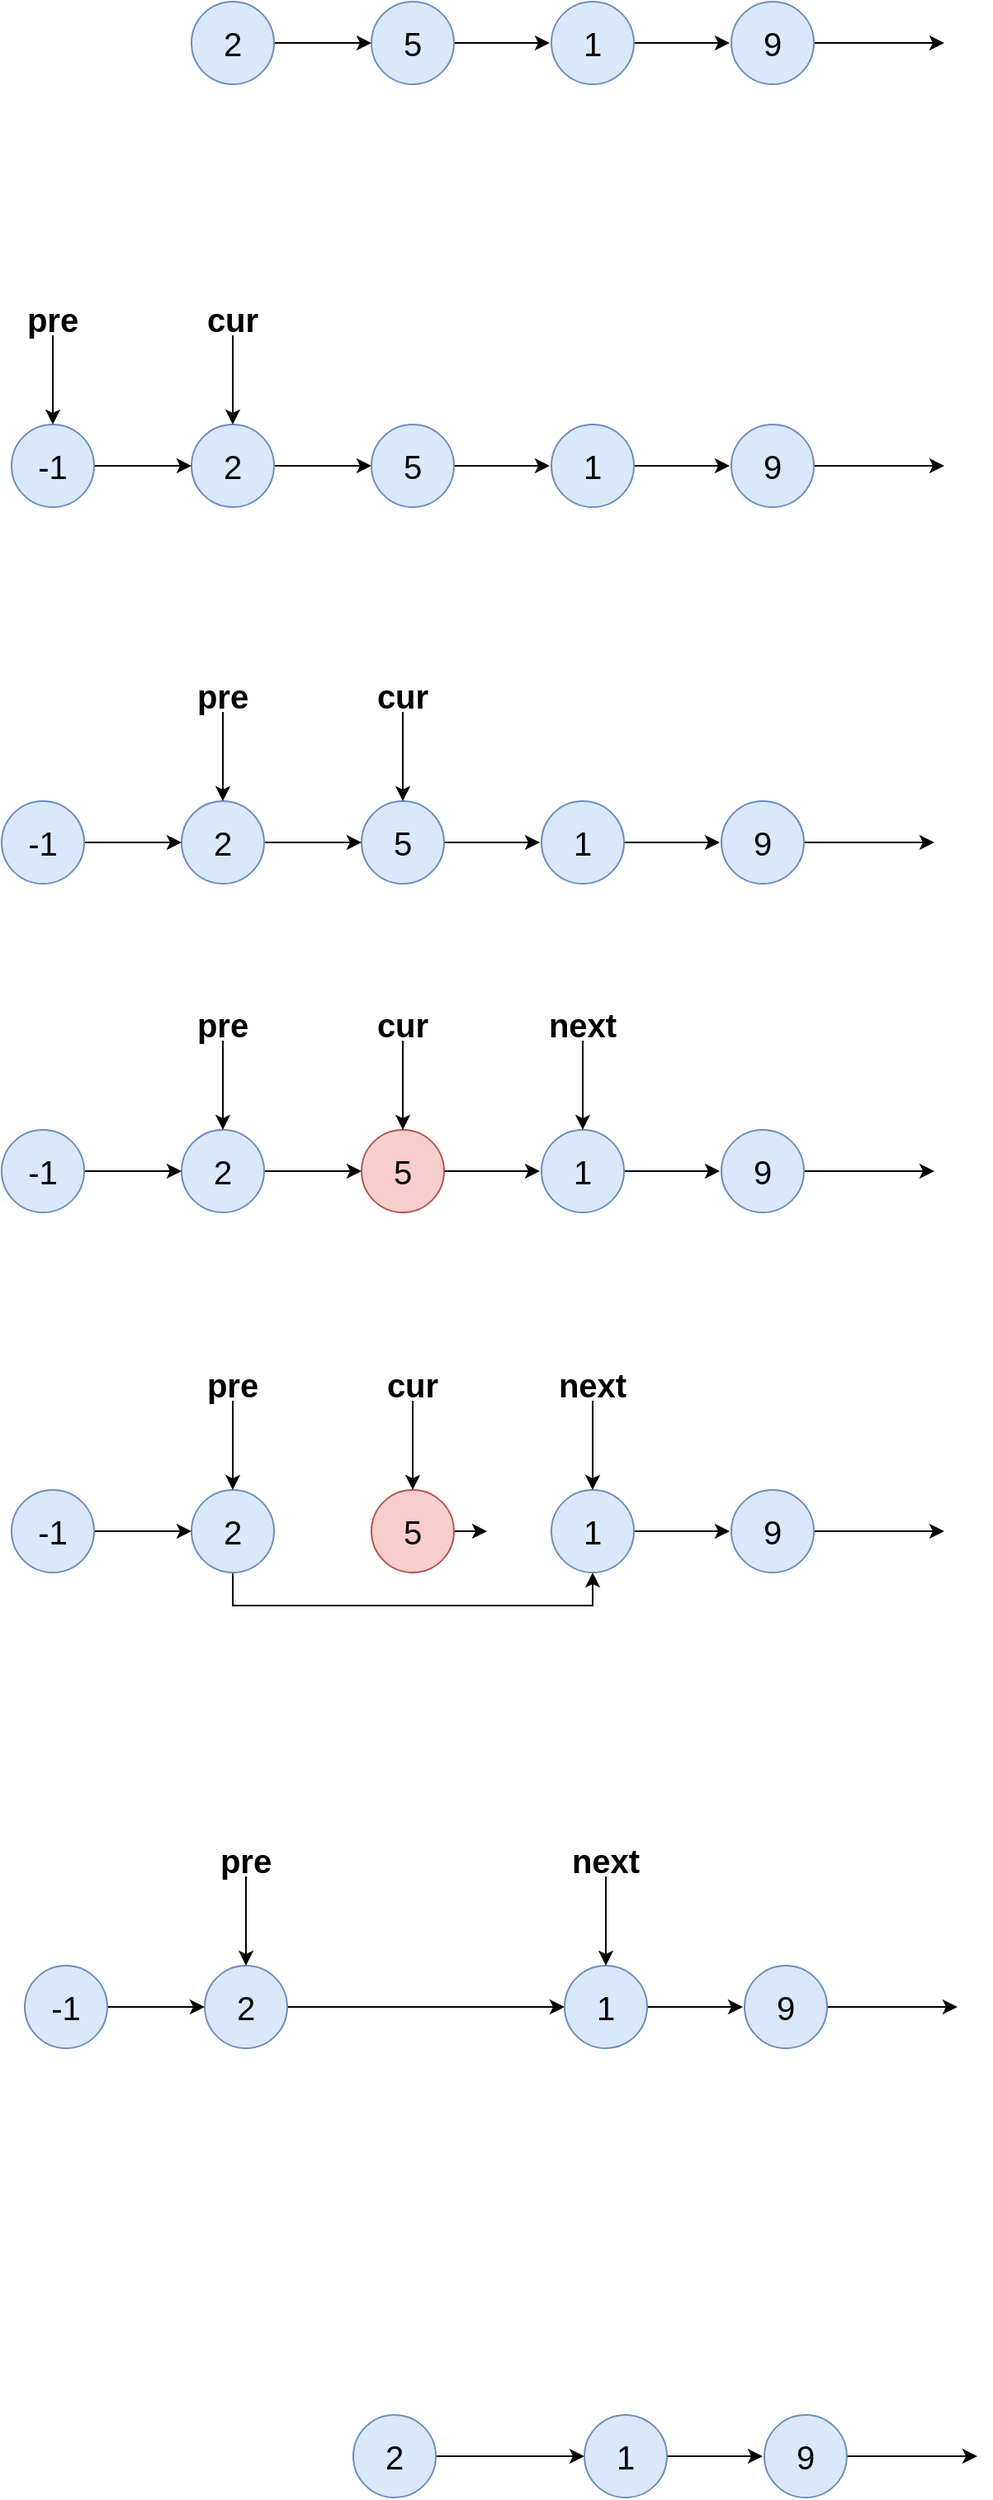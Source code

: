 <mxfile version="15.1.3" type="device"><diagram id="ogsLyXiyasykrxjHq8z4" name="第 1 页"><mxGraphModel dx="946" dy="620" grid="0" gridSize="10" guides="1" tooltips="1" connect="1" arrows="1" fold="1" page="0" pageScale="1" pageWidth="827" pageHeight="1169" math="0" shadow="0"><root><mxCell id="0"/><mxCell id="1" parent="0"/><mxCell id="bGK6k5LWqqv1WzP8e1KW-5" style="edgeStyle=orthogonalEdgeStyle;rounded=0;orthogonalLoop=1;jettySize=auto;html=1;entryX=0;entryY=0.5;entryDx=0;entryDy=0;" edge="1" parent="1" source="bGK6k5LWqqv1WzP8e1KW-1" target="bGK6k5LWqqv1WzP8e1KW-2"><mxGeometry relative="1" as="geometry"/></mxCell><mxCell id="bGK6k5LWqqv1WzP8e1KW-1" value="&lt;font style=&quot;font-size: 20px&quot;&gt;2&lt;/font&gt;" style="ellipse;whiteSpace=wrap;html=1;aspect=fixed;fillColor=#dae8fc;strokeColor=#6c8ebf;" vertex="1" parent="1"><mxGeometry x="176" y="129" width="50" height="50" as="geometry"/></mxCell><mxCell id="bGK6k5LWqqv1WzP8e1KW-6" style="edgeStyle=orthogonalEdgeStyle;rounded=0;orthogonalLoop=1;jettySize=auto;html=1;" edge="1" parent="1" source="bGK6k5LWqqv1WzP8e1KW-2"><mxGeometry relative="1" as="geometry"><mxPoint x="393" y="154" as="targetPoint"/></mxGeometry></mxCell><mxCell id="bGK6k5LWqqv1WzP8e1KW-2" value="&lt;font style=&quot;font-size: 20px&quot;&gt;5&lt;/font&gt;" style="ellipse;whiteSpace=wrap;html=1;aspect=fixed;fillColor=#dae8fc;strokeColor=#6c8ebf;" vertex="1" parent="1"><mxGeometry x="285" y="129" width="50" height="50" as="geometry"/></mxCell><mxCell id="bGK6k5LWqqv1WzP8e1KW-7" style="edgeStyle=orthogonalEdgeStyle;rounded=0;orthogonalLoop=1;jettySize=auto;html=1;" edge="1" parent="1" source="bGK6k5LWqqv1WzP8e1KW-3"><mxGeometry relative="1" as="geometry"><mxPoint x="502" y="154" as="targetPoint"/></mxGeometry></mxCell><mxCell id="bGK6k5LWqqv1WzP8e1KW-3" value="&lt;font style=&quot;font-size: 20px&quot;&gt;1&lt;/font&gt;" style="ellipse;whiteSpace=wrap;html=1;aspect=fixed;fillColor=#dae8fc;strokeColor=#6c8ebf;" vertex="1" parent="1"><mxGeometry x="394" y="129" width="50" height="50" as="geometry"/></mxCell><mxCell id="bGK6k5LWqqv1WzP8e1KW-8" style="edgeStyle=orthogonalEdgeStyle;rounded=0;orthogonalLoop=1;jettySize=auto;html=1;" edge="1" parent="1" source="bGK6k5LWqqv1WzP8e1KW-4"><mxGeometry relative="1" as="geometry"><mxPoint x="632" y="154" as="targetPoint"/></mxGeometry></mxCell><mxCell id="bGK6k5LWqqv1WzP8e1KW-4" value="&lt;font style=&quot;font-size: 20px&quot;&gt;9&lt;/font&gt;" style="ellipse;whiteSpace=wrap;html=1;aspect=fixed;fillColor=#dae8fc;strokeColor=#6c8ebf;" vertex="1" parent="1"><mxGeometry x="503" y="129" width="50" height="50" as="geometry"/></mxCell><mxCell id="bGK6k5LWqqv1WzP8e1KW-9" style="edgeStyle=orthogonalEdgeStyle;rounded=0;orthogonalLoop=1;jettySize=auto;html=1;entryX=0;entryY=0.5;entryDx=0;entryDy=0;" edge="1" parent="1" source="bGK6k5LWqqv1WzP8e1KW-10" target="bGK6k5LWqqv1WzP8e1KW-12"><mxGeometry relative="1" as="geometry"/></mxCell><mxCell id="bGK6k5LWqqv1WzP8e1KW-10" value="&lt;font style=&quot;font-size: 20px&quot;&gt;2&lt;/font&gt;" style="ellipse;whiteSpace=wrap;html=1;aspect=fixed;fillColor=#dae8fc;strokeColor=#6c8ebf;" vertex="1" parent="1"><mxGeometry x="176" y="385" width="50" height="50" as="geometry"/></mxCell><mxCell id="bGK6k5LWqqv1WzP8e1KW-11" style="edgeStyle=orthogonalEdgeStyle;rounded=0;orthogonalLoop=1;jettySize=auto;html=1;" edge="1" parent="1" source="bGK6k5LWqqv1WzP8e1KW-12"><mxGeometry relative="1" as="geometry"><mxPoint x="393" y="410" as="targetPoint"/></mxGeometry></mxCell><mxCell id="bGK6k5LWqqv1WzP8e1KW-12" value="&lt;font style=&quot;font-size: 20px&quot;&gt;5&lt;/font&gt;" style="ellipse;whiteSpace=wrap;html=1;aspect=fixed;fillColor=#dae8fc;strokeColor=#6c8ebf;" vertex="1" parent="1"><mxGeometry x="285" y="385" width="50" height="50" as="geometry"/></mxCell><mxCell id="bGK6k5LWqqv1WzP8e1KW-13" style="edgeStyle=orthogonalEdgeStyle;rounded=0;orthogonalLoop=1;jettySize=auto;html=1;" edge="1" parent="1" source="bGK6k5LWqqv1WzP8e1KW-14"><mxGeometry relative="1" as="geometry"><mxPoint x="502" y="410" as="targetPoint"/></mxGeometry></mxCell><mxCell id="bGK6k5LWqqv1WzP8e1KW-14" value="&lt;font style=&quot;font-size: 20px&quot;&gt;1&lt;/font&gt;" style="ellipse;whiteSpace=wrap;html=1;aspect=fixed;fillColor=#dae8fc;strokeColor=#6c8ebf;" vertex="1" parent="1"><mxGeometry x="394" y="385" width="50" height="50" as="geometry"/></mxCell><mxCell id="bGK6k5LWqqv1WzP8e1KW-15" style="edgeStyle=orthogonalEdgeStyle;rounded=0;orthogonalLoop=1;jettySize=auto;html=1;" edge="1" parent="1" source="bGK6k5LWqqv1WzP8e1KW-16"><mxGeometry relative="1" as="geometry"><mxPoint x="632" y="410" as="targetPoint"/></mxGeometry></mxCell><mxCell id="bGK6k5LWqqv1WzP8e1KW-16" value="&lt;font style=&quot;font-size: 20px&quot;&gt;9&lt;/font&gt;" style="ellipse;whiteSpace=wrap;html=1;aspect=fixed;fillColor=#dae8fc;strokeColor=#6c8ebf;" vertex="1" parent="1"><mxGeometry x="503" y="385" width="50" height="50" as="geometry"/></mxCell><mxCell id="bGK6k5LWqqv1WzP8e1KW-18" style="edgeStyle=orthogonalEdgeStyle;rounded=0;orthogonalLoop=1;jettySize=auto;html=1;entryX=0;entryY=0.5;entryDx=0;entryDy=0;" edge="1" parent="1" source="bGK6k5LWqqv1WzP8e1KW-17" target="bGK6k5LWqqv1WzP8e1KW-10"><mxGeometry relative="1" as="geometry"/></mxCell><mxCell id="bGK6k5LWqqv1WzP8e1KW-17" value="&lt;font style=&quot;font-size: 20px&quot;&gt;-1&lt;/font&gt;" style="ellipse;whiteSpace=wrap;html=1;aspect=fixed;fillColor=#dae8fc;strokeColor=#6c8ebf;" vertex="1" parent="1"><mxGeometry x="67" y="385" width="50" height="50" as="geometry"/></mxCell><mxCell id="bGK6k5LWqqv1WzP8e1KW-21" style="edgeStyle=orthogonalEdgeStyle;rounded=0;orthogonalLoop=1;jettySize=auto;html=1;entryX=0.5;entryY=0;entryDx=0;entryDy=0;" edge="1" parent="1" source="bGK6k5LWqqv1WzP8e1KW-19" target="bGK6k5LWqqv1WzP8e1KW-17"><mxGeometry relative="1" as="geometry"/></mxCell><mxCell id="bGK6k5LWqqv1WzP8e1KW-19" value="&lt;font style=&quot;font-size: 20px&quot;&gt;&lt;b&gt;pre&lt;/b&gt;&lt;/font&gt;" style="text;html=1;strokeColor=none;fillColor=none;align=center;verticalAlign=middle;whiteSpace=wrap;rounded=0;" vertex="1" parent="1"><mxGeometry x="72" y="311" width="40" height="20" as="geometry"/></mxCell><mxCell id="bGK6k5LWqqv1WzP8e1KW-23" style="edgeStyle=orthogonalEdgeStyle;rounded=0;orthogonalLoop=1;jettySize=auto;html=1;entryX=0.5;entryY=0;entryDx=0;entryDy=0;" edge="1" parent="1" source="bGK6k5LWqqv1WzP8e1KW-20" target="bGK6k5LWqqv1WzP8e1KW-10"><mxGeometry relative="1" as="geometry"/></mxCell><mxCell id="bGK6k5LWqqv1WzP8e1KW-20" value="&lt;font style=&quot;font-size: 20px&quot;&gt;&lt;b&gt;cur&lt;/b&gt;&lt;/font&gt;" style="text;html=1;strokeColor=none;fillColor=none;align=center;verticalAlign=middle;whiteSpace=wrap;rounded=0;" vertex="1" parent="1"><mxGeometry x="181" y="311" width="40" height="20" as="geometry"/></mxCell><mxCell id="bGK6k5LWqqv1WzP8e1KW-24" style="edgeStyle=orthogonalEdgeStyle;rounded=0;orthogonalLoop=1;jettySize=auto;html=1;entryX=0;entryY=0.5;entryDx=0;entryDy=0;" edge="1" parent="1" source="bGK6k5LWqqv1WzP8e1KW-25" target="bGK6k5LWqqv1WzP8e1KW-27"><mxGeometry relative="1" as="geometry"/></mxCell><mxCell id="bGK6k5LWqqv1WzP8e1KW-25" value="&lt;font style=&quot;font-size: 20px&quot;&gt;2&lt;/font&gt;" style="ellipse;whiteSpace=wrap;html=1;aspect=fixed;fillColor=#dae8fc;strokeColor=#6c8ebf;" vertex="1" parent="1"><mxGeometry x="170" y="613" width="50" height="50" as="geometry"/></mxCell><mxCell id="bGK6k5LWqqv1WzP8e1KW-26" style="edgeStyle=orthogonalEdgeStyle;rounded=0;orthogonalLoop=1;jettySize=auto;html=1;" edge="1" parent="1" source="bGK6k5LWqqv1WzP8e1KW-27"><mxGeometry relative="1" as="geometry"><mxPoint x="387" y="638" as="targetPoint"/></mxGeometry></mxCell><mxCell id="bGK6k5LWqqv1WzP8e1KW-27" value="&lt;font style=&quot;font-size: 20px&quot;&gt;5&lt;/font&gt;" style="ellipse;whiteSpace=wrap;html=1;aspect=fixed;fillColor=#dae8fc;strokeColor=#6c8ebf;" vertex="1" parent="1"><mxGeometry x="279" y="613" width="50" height="50" as="geometry"/></mxCell><mxCell id="bGK6k5LWqqv1WzP8e1KW-28" style="edgeStyle=orthogonalEdgeStyle;rounded=0;orthogonalLoop=1;jettySize=auto;html=1;" edge="1" parent="1" source="bGK6k5LWqqv1WzP8e1KW-29"><mxGeometry relative="1" as="geometry"><mxPoint x="496" y="638" as="targetPoint"/></mxGeometry></mxCell><mxCell id="bGK6k5LWqqv1WzP8e1KW-29" value="&lt;font style=&quot;font-size: 20px&quot;&gt;1&lt;/font&gt;" style="ellipse;whiteSpace=wrap;html=1;aspect=fixed;fillColor=#dae8fc;strokeColor=#6c8ebf;" vertex="1" parent="1"><mxGeometry x="388" y="613" width="50" height="50" as="geometry"/></mxCell><mxCell id="bGK6k5LWqqv1WzP8e1KW-30" style="edgeStyle=orthogonalEdgeStyle;rounded=0;orthogonalLoop=1;jettySize=auto;html=1;" edge="1" parent="1" source="bGK6k5LWqqv1WzP8e1KW-31"><mxGeometry relative="1" as="geometry"><mxPoint x="626" y="638" as="targetPoint"/></mxGeometry></mxCell><mxCell id="bGK6k5LWqqv1WzP8e1KW-31" value="&lt;font style=&quot;font-size: 20px&quot;&gt;9&lt;/font&gt;" style="ellipse;whiteSpace=wrap;html=1;aspect=fixed;fillColor=#dae8fc;strokeColor=#6c8ebf;" vertex="1" parent="1"><mxGeometry x="497" y="613" width="50" height="50" as="geometry"/></mxCell><mxCell id="bGK6k5LWqqv1WzP8e1KW-32" style="edgeStyle=orthogonalEdgeStyle;rounded=0;orthogonalLoop=1;jettySize=auto;html=1;entryX=0;entryY=0.5;entryDx=0;entryDy=0;" edge="1" parent="1" source="bGK6k5LWqqv1WzP8e1KW-33" target="bGK6k5LWqqv1WzP8e1KW-25"><mxGeometry relative="1" as="geometry"/></mxCell><mxCell id="bGK6k5LWqqv1WzP8e1KW-33" value="&lt;font style=&quot;font-size: 20px&quot;&gt;-1&lt;/font&gt;" style="ellipse;whiteSpace=wrap;html=1;aspect=fixed;fillColor=#dae8fc;strokeColor=#6c8ebf;" vertex="1" parent="1"><mxGeometry x="61" y="613" width="50" height="50" as="geometry"/></mxCell><mxCell id="bGK6k5LWqqv1WzP8e1KW-34" style="edgeStyle=orthogonalEdgeStyle;rounded=0;orthogonalLoop=1;jettySize=auto;html=1;entryX=0.5;entryY=0;entryDx=0;entryDy=0;" edge="1" parent="1" source="bGK6k5LWqqv1WzP8e1KW-35"><mxGeometry relative="1" as="geometry"><mxPoint x="195" y="613" as="targetPoint"/></mxGeometry></mxCell><mxCell id="bGK6k5LWqqv1WzP8e1KW-35" value="&lt;font style=&quot;font-size: 20px&quot;&gt;&lt;b&gt;pre&lt;/b&gt;&lt;/font&gt;" style="text;html=1;strokeColor=none;fillColor=none;align=center;verticalAlign=middle;whiteSpace=wrap;rounded=0;" vertex="1" parent="1"><mxGeometry x="175" y="539" width="40" height="20" as="geometry"/></mxCell><mxCell id="bGK6k5LWqqv1WzP8e1KW-36" style="edgeStyle=orthogonalEdgeStyle;rounded=0;orthogonalLoop=1;jettySize=auto;html=1;entryX=0.5;entryY=0;entryDx=0;entryDy=0;" edge="1" parent="1" source="bGK6k5LWqqv1WzP8e1KW-37"><mxGeometry relative="1" as="geometry"><mxPoint x="304" y="613" as="targetPoint"/></mxGeometry></mxCell><mxCell id="bGK6k5LWqqv1WzP8e1KW-37" value="&lt;font style=&quot;font-size: 20px&quot;&gt;&lt;b&gt;cur&lt;/b&gt;&lt;/font&gt;" style="text;html=1;strokeColor=none;fillColor=none;align=center;verticalAlign=middle;whiteSpace=wrap;rounded=0;" vertex="1" parent="1"><mxGeometry x="284" y="539" width="40" height="20" as="geometry"/></mxCell><mxCell id="bGK6k5LWqqv1WzP8e1KW-38" style="edgeStyle=orthogonalEdgeStyle;rounded=0;orthogonalLoop=1;jettySize=auto;html=1;entryX=0;entryY=0.5;entryDx=0;entryDy=0;" edge="1" parent="1" source="bGK6k5LWqqv1WzP8e1KW-39" target="bGK6k5LWqqv1WzP8e1KW-41"><mxGeometry relative="1" as="geometry"/></mxCell><mxCell id="bGK6k5LWqqv1WzP8e1KW-39" value="&lt;font style=&quot;font-size: 20px&quot;&gt;2&lt;/font&gt;" style="ellipse;whiteSpace=wrap;html=1;aspect=fixed;fillColor=#dae8fc;strokeColor=#6c8ebf;" vertex="1" parent="1"><mxGeometry x="170" y="812" width="50" height="50" as="geometry"/></mxCell><mxCell id="bGK6k5LWqqv1WzP8e1KW-40" style="edgeStyle=orthogonalEdgeStyle;rounded=0;orthogonalLoop=1;jettySize=auto;html=1;" edge="1" parent="1" source="bGK6k5LWqqv1WzP8e1KW-41"><mxGeometry relative="1" as="geometry"><mxPoint x="387" y="837" as="targetPoint"/></mxGeometry></mxCell><mxCell id="bGK6k5LWqqv1WzP8e1KW-41" value="&lt;font style=&quot;font-size: 20px&quot;&gt;5&lt;/font&gt;" style="ellipse;whiteSpace=wrap;html=1;aspect=fixed;fillColor=#f8cecc;strokeColor=#b85450;" vertex="1" parent="1"><mxGeometry x="279" y="812" width="50" height="50" as="geometry"/></mxCell><mxCell id="bGK6k5LWqqv1WzP8e1KW-42" style="edgeStyle=orthogonalEdgeStyle;rounded=0;orthogonalLoop=1;jettySize=auto;html=1;" edge="1" parent="1" source="bGK6k5LWqqv1WzP8e1KW-43"><mxGeometry relative="1" as="geometry"><mxPoint x="496" y="837" as="targetPoint"/></mxGeometry></mxCell><mxCell id="bGK6k5LWqqv1WzP8e1KW-43" value="&lt;font style=&quot;font-size: 20px&quot;&gt;1&lt;/font&gt;" style="ellipse;whiteSpace=wrap;html=1;aspect=fixed;fillColor=#dae8fc;strokeColor=#6c8ebf;" vertex="1" parent="1"><mxGeometry x="388" y="812" width="50" height="50" as="geometry"/></mxCell><mxCell id="bGK6k5LWqqv1WzP8e1KW-44" style="edgeStyle=orthogonalEdgeStyle;rounded=0;orthogonalLoop=1;jettySize=auto;html=1;" edge="1" parent="1" source="bGK6k5LWqqv1WzP8e1KW-45"><mxGeometry relative="1" as="geometry"><mxPoint x="626" y="837" as="targetPoint"/></mxGeometry></mxCell><mxCell id="bGK6k5LWqqv1WzP8e1KW-45" value="&lt;font style=&quot;font-size: 20px&quot;&gt;9&lt;/font&gt;" style="ellipse;whiteSpace=wrap;html=1;aspect=fixed;fillColor=#dae8fc;strokeColor=#6c8ebf;" vertex="1" parent="1"><mxGeometry x="497" y="812" width="50" height="50" as="geometry"/></mxCell><mxCell id="bGK6k5LWqqv1WzP8e1KW-46" style="edgeStyle=orthogonalEdgeStyle;rounded=0;orthogonalLoop=1;jettySize=auto;html=1;entryX=0;entryY=0.5;entryDx=0;entryDy=0;" edge="1" parent="1" source="bGK6k5LWqqv1WzP8e1KW-47" target="bGK6k5LWqqv1WzP8e1KW-39"><mxGeometry relative="1" as="geometry"/></mxCell><mxCell id="bGK6k5LWqqv1WzP8e1KW-47" value="&lt;font style=&quot;font-size: 20px&quot;&gt;-1&lt;/font&gt;" style="ellipse;whiteSpace=wrap;html=1;aspect=fixed;fillColor=#dae8fc;strokeColor=#6c8ebf;" vertex="1" parent="1"><mxGeometry x="61" y="812" width="50" height="50" as="geometry"/></mxCell><mxCell id="bGK6k5LWqqv1WzP8e1KW-48" style="edgeStyle=orthogonalEdgeStyle;rounded=0;orthogonalLoop=1;jettySize=auto;html=1;entryX=0.5;entryY=0;entryDx=0;entryDy=0;" edge="1" parent="1" source="bGK6k5LWqqv1WzP8e1KW-49"><mxGeometry relative="1" as="geometry"><mxPoint x="195" y="812" as="targetPoint"/></mxGeometry></mxCell><mxCell id="bGK6k5LWqqv1WzP8e1KW-49" value="&lt;font style=&quot;font-size: 20px&quot;&gt;&lt;b&gt;pre&lt;/b&gt;&lt;/font&gt;" style="text;html=1;strokeColor=none;fillColor=none;align=center;verticalAlign=middle;whiteSpace=wrap;rounded=0;" vertex="1" parent="1"><mxGeometry x="175" y="738" width="40" height="20" as="geometry"/></mxCell><mxCell id="bGK6k5LWqqv1WzP8e1KW-50" style="edgeStyle=orthogonalEdgeStyle;rounded=0;orthogonalLoop=1;jettySize=auto;html=1;entryX=0.5;entryY=0;entryDx=0;entryDy=0;" edge="1" parent="1" source="bGK6k5LWqqv1WzP8e1KW-51"><mxGeometry relative="1" as="geometry"><mxPoint x="304" y="812" as="targetPoint"/></mxGeometry></mxCell><mxCell id="bGK6k5LWqqv1WzP8e1KW-51" value="&lt;font style=&quot;font-size: 20px&quot;&gt;&lt;b&gt;cur&lt;/b&gt;&lt;/font&gt;" style="text;html=1;strokeColor=none;fillColor=none;align=center;verticalAlign=middle;whiteSpace=wrap;rounded=0;" vertex="1" parent="1"><mxGeometry x="284" y="738" width="40" height="20" as="geometry"/></mxCell><mxCell id="bGK6k5LWqqv1WzP8e1KW-52" style="edgeStyle=orthogonalEdgeStyle;rounded=0;orthogonalLoop=1;jettySize=auto;html=1;entryX=0.5;entryY=0;entryDx=0;entryDy=0;" edge="1" parent="1" source="bGK6k5LWqqv1WzP8e1KW-53"><mxGeometry relative="1" as="geometry"><mxPoint x="413" y="812" as="targetPoint"/></mxGeometry></mxCell><mxCell id="bGK6k5LWqqv1WzP8e1KW-53" value="&lt;font style=&quot;font-size: 20px&quot;&gt;&lt;b&gt;next&lt;/b&gt;&lt;/font&gt;" style="text;html=1;strokeColor=none;fillColor=none;align=center;verticalAlign=middle;whiteSpace=wrap;rounded=0;" vertex="1" parent="1"><mxGeometry x="393" y="738" width="40" height="20" as="geometry"/></mxCell><mxCell id="bGK6k5LWqqv1WzP8e1KW-54" style="edgeStyle=orthogonalEdgeStyle;rounded=0;orthogonalLoop=1;jettySize=auto;html=1;entryX=0.5;entryY=1;entryDx=0;entryDy=0;" edge="1" parent="1" source="bGK6k5LWqqv1WzP8e1KW-55" target="bGK6k5LWqqv1WzP8e1KW-59"><mxGeometry relative="1" as="geometry"><Array as="points"><mxPoint x="201" y="1100"/><mxPoint x="419" y="1100"/></Array></mxGeometry></mxCell><mxCell id="bGK6k5LWqqv1WzP8e1KW-55" value="&lt;font style=&quot;font-size: 20px&quot;&gt;2&lt;/font&gt;" style="ellipse;whiteSpace=wrap;html=1;aspect=fixed;fillColor=#dae8fc;strokeColor=#6c8ebf;" vertex="1" parent="1"><mxGeometry x="176" y="1030" width="50" height="50" as="geometry"/></mxCell><mxCell id="bGK6k5LWqqv1WzP8e1KW-56" style="edgeStyle=orthogonalEdgeStyle;rounded=0;orthogonalLoop=1;jettySize=auto;html=1;" edge="1" parent="1" source="bGK6k5LWqqv1WzP8e1KW-57"><mxGeometry relative="1" as="geometry"><mxPoint x="355" y="1055" as="targetPoint"/></mxGeometry></mxCell><mxCell id="bGK6k5LWqqv1WzP8e1KW-57" value="&lt;font style=&quot;font-size: 20px&quot;&gt;5&lt;/font&gt;" style="ellipse;whiteSpace=wrap;html=1;aspect=fixed;fillColor=#f8cecc;strokeColor=#b85450;" vertex="1" parent="1"><mxGeometry x="285" y="1030" width="50" height="50" as="geometry"/></mxCell><mxCell id="bGK6k5LWqqv1WzP8e1KW-58" style="edgeStyle=orthogonalEdgeStyle;rounded=0;orthogonalLoop=1;jettySize=auto;html=1;" edge="1" parent="1" source="bGK6k5LWqqv1WzP8e1KW-59"><mxGeometry relative="1" as="geometry"><mxPoint x="502" y="1055" as="targetPoint"/></mxGeometry></mxCell><mxCell id="bGK6k5LWqqv1WzP8e1KW-59" value="&lt;font style=&quot;font-size: 20px&quot;&gt;1&lt;/font&gt;" style="ellipse;whiteSpace=wrap;html=1;aspect=fixed;fillColor=#dae8fc;strokeColor=#6c8ebf;" vertex="1" parent="1"><mxGeometry x="394" y="1030" width="50" height="50" as="geometry"/></mxCell><mxCell id="bGK6k5LWqqv1WzP8e1KW-60" style="edgeStyle=orthogonalEdgeStyle;rounded=0;orthogonalLoop=1;jettySize=auto;html=1;" edge="1" parent="1" source="bGK6k5LWqqv1WzP8e1KW-61"><mxGeometry relative="1" as="geometry"><mxPoint x="632" y="1055" as="targetPoint"/></mxGeometry></mxCell><mxCell id="bGK6k5LWqqv1WzP8e1KW-61" value="&lt;font style=&quot;font-size: 20px&quot;&gt;9&lt;/font&gt;" style="ellipse;whiteSpace=wrap;html=1;aspect=fixed;fillColor=#dae8fc;strokeColor=#6c8ebf;" vertex="1" parent="1"><mxGeometry x="503" y="1030" width="50" height="50" as="geometry"/></mxCell><mxCell id="bGK6k5LWqqv1WzP8e1KW-62" style="edgeStyle=orthogonalEdgeStyle;rounded=0;orthogonalLoop=1;jettySize=auto;html=1;entryX=0;entryY=0.5;entryDx=0;entryDy=0;" edge="1" parent="1" source="bGK6k5LWqqv1WzP8e1KW-63" target="bGK6k5LWqqv1WzP8e1KW-55"><mxGeometry relative="1" as="geometry"/></mxCell><mxCell id="bGK6k5LWqqv1WzP8e1KW-63" value="&lt;font style=&quot;font-size: 20px&quot;&gt;-1&lt;/font&gt;" style="ellipse;whiteSpace=wrap;html=1;aspect=fixed;fillColor=#dae8fc;strokeColor=#6c8ebf;" vertex="1" parent="1"><mxGeometry x="67" y="1030" width="50" height="50" as="geometry"/></mxCell><mxCell id="bGK6k5LWqqv1WzP8e1KW-64" style="edgeStyle=orthogonalEdgeStyle;rounded=0;orthogonalLoop=1;jettySize=auto;html=1;entryX=0.5;entryY=0;entryDx=0;entryDy=0;" edge="1" parent="1" source="bGK6k5LWqqv1WzP8e1KW-65"><mxGeometry relative="1" as="geometry"><mxPoint x="201" y="1030" as="targetPoint"/></mxGeometry></mxCell><mxCell id="bGK6k5LWqqv1WzP8e1KW-65" value="&lt;font style=&quot;font-size: 20px&quot;&gt;&lt;b&gt;pre&lt;/b&gt;&lt;/font&gt;" style="text;html=1;strokeColor=none;fillColor=none;align=center;verticalAlign=middle;whiteSpace=wrap;rounded=0;" vertex="1" parent="1"><mxGeometry x="181" y="956" width="40" height="20" as="geometry"/></mxCell><mxCell id="bGK6k5LWqqv1WzP8e1KW-66" style="edgeStyle=orthogonalEdgeStyle;rounded=0;orthogonalLoop=1;jettySize=auto;html=1;entryX=0.5;entryY=0;entryDx=0;entryDy=0;" edge="1" parent="1" source="bGK6k5LWqqv1WzP8e1KW-67"><mxGeometry relative="1" as="geometry"><mxPoint x="310" y="1030" as="targetPoint"/></mxGeometry></mxCell><mxCell id="bGK6k5LWqqv1WzP8e1KW-67" value="&lt;font style=&quot;font-size: 20px&quot;&gt;&lt;b&gt;cur&lt;/b&gt;&lt;/font&gt;" style="text;html=1;strokeColor=none;fillColor=none;align=center;verticalAlign=middle;whiteSpace=wrap;rounded=0;" vertex="1" parent="1"><mxGeometry x="290" y="956" width="40" height="20" as="geometry"/></mxCell><mxCell id="bGK6k5LWqqv1WzP8e1KW-68" style="edgeStyle=orthogonalEdgeStyle;rounded=0;orthogonalLoop=1;jettySize=auto;html=1;entryX=0.5;entryY=0;entryDx=0;entryDy=0;" edge="1" parent="1" source="bGK6k5LWqqv1WzP8e1KW-69"><mxGeometry relative="1" as="geometry"><mxPoint x="419" y="1030" as="targetPoint"/></mxGeometry></mxCell><mxCell id="bGK6k5LWqqv1WzP8e1KW-69" value="&lt;font style=&quot;font-size: 20px&quot;&gt;&lt;b&gt;next&lt;/b&gt;&lt;/font&gt;" style="text;html=1;strokeColor=none;fillColor=none;align=center;verticalAlign=middle;whiteSpace=wrap;rounded=0;" vertex="1" parent="1"><mxGeometry x="399" y="956" width="40" height="20" as="geometry"/></mxCell><mxCell id="bGK6k5LWqqv1WzP8e1KW-86" style="edgeStyle=orthogonalEdgeStyle;rounded=0;orthogonalLoop=1;jettySize=auto;html=1;" edge="1" parent="1" source="bGK6k5LWqqv1WzP8e1KW-71" target="bGK6k5LWqqv1WzP8e1KW-75"><mxGeometry relative="1" as="geometry"/></mxCell><mxCell id="bGK6k5LWqqv1WzP8e1KW-71" value="&lt;font style=&quot;font-size: 20px&quot;&gt;2&lt;/font&gt;" style="ellipse;whiteSpace=wrap;html=1;aspect=fixed;fillColor=#dae8fc;strokeColor=#6c8ebf;" vertex="1" parent="1"><mxGeometry x="184" y="1318" width="50" height="50" as="geometry"/></mxCell><mxCell id="bGK6k5LWqqv1WzP8e1KW-74" style="edgeStyle=orthogonalEdgeStyle;rounded=0;orthogonalLoop=1;jettySize=auto;html=1;" edge="1" parent="1" source="bGK6k5LWqqv1WzP8e1KW-75"><mxGeometry relative="1" as="geometry"><mxPoint x="510" y="1343" as="targetPoint"/></mxGeometry></mxCell><mxCell id="bGK6k5LWqqv1WzP8e1KW-75" value="&lt;font style=&quot;font-size: 20px&quot;&gt;1&lt;/font&gt;" style="ellipse;whiteSpace=wrap;html=1;aspect=fixed;fillColor=#dae8fc;strokeColor=#6c8ebf;" vertex="1" parent="1"><mxGeometry x="402" y="1318" width="50" height="50" as="geometry"/></mxCell><mxCell id="bGK6k5LWqqv1WzP8e1KW-76" style="edgeStyle=orthogonalEdgeStyle;rounded=0;orthogonalLoop=1;jettySize=auto;html=1;" edge="1" parent="1" source="bGK6k5LWqqv1WzP8e1KW-77"><mxGeometry relative="1" as="geometry"><mxPoint x="640" y="1343" as="targetPoint"/></mxGeometry></mxCell><mxCell id="bGK6k5LWqqv1WzP8e1KW-77" value="&lt;font style=&quot;font-size: 20px&quot;&gt;9&lt;/font&gt;" style="ellipse;whiteSpace=wrap;html=1;aspect=fixed;fillColor=#dae8fc;strokeColor=#6c8ebf;" vertex="1" parent="1"><mxGeometry x="511" y="1318" width="50" height="50" as="geometry"/></mxCell><mxCell id="bGK6k5LWqqv1WzP8e1KW-78" style="edgeStyle=orthogonalEdgeStyle;rounded=0;orthogonalLoop=1;jettySize=auto;html=1;entryX=0;entryY=0.5;entryDx=0;entryDy=0;" edge="1" parent="1" source="bGK6k5LWqqv1WzP8e1KW-79" target="bGK6k5LWqqv1WzP8e1KW-71"><mxGeometry relative="1" as="geometry"/></mxCell><mxCell id="bGK6k5LWqqv1WzP8e1KW-79" value="&lt;font style=&quot;font-size: 20px&quot;&gt;-1&lt;/font&gt;" style="ellipse;whiteSpace=wrap;html=1;aspect=fixed;fillColor=#dae8fc;strokeColor=#6c8ebf;" vertex="1" parent="1"><mxGeometry x="75" y="1318" width="50" height="50" as="geometry"/></mxCell><mxCell id="bGK6k5LWqqv1WzP8e1KW-80" style="edgeStyle=orthogonalEdgeStyle;rounded=0;orthogonalLoop=1;jettySize=auto;html=1;entryX=0.5;entryY=0;entryDx=0;entryDy=0;" edge="1" parent="1" source="bGK6k5LWqqv1WzP8e1KW-81"><mxGeometry relative="1" as="geometry"><mxPoint x="209" y="1318" as="targetPoint"/></mxGeometry></mxCell><mxCell id="bGK6k5LWqqv1WzP8e1KW-81" value="&lt;font style=&quot;font-size: 20px&quot;&gt;&lt;b&gt;pre&lt;/b&gt;&lt;/font&gt;" style="text;html=1;strokeColor=none;fillColor=none;align=center;verticalAlign=middle;whiteSpace=wrap;rounded=0;" vertex="1" parent="1"><mxGeometry x="189" y="1244" width="40" height="20" as="geometry"/></mxCell><mxCell id="bGK6k5LWqqv1WzP8e1KW-84" style="edgeStyle=orthogonalEdgeStyle;rounded=0;orthogonalLoop=1;jettySize=auto;html=1;entryX=0.5;entryY=0;entryDx=0;entryDy=0;" edge="1" parent="1" source="bGK6k5LWqqv1WzP8e1KW-85"><mxGeometry relative="1" as="geometry"><mxPoint x="427" y="1318" as="targetPoint"/></mxGeometry></mxCell><mxCell id="bGK6k5LWqqv1WzP8e1KW-85" value="&lt;font style=&quot;font-size: 20px&quot;&gt;&lt;b&gt;next&lt;/b&gt;&lt;/font&gt;" style="text;html=1;strokeColor=none;fillColor=none;align=center;verticalAlign=middle;whiteSpace=wrap;rounded=0;" vertex="1" parent="1"><mxGeometry x="407" y="1244" width="40" height="20" as="geometry"/></mxCell><mxCell id="bGK6k5LWqqv1WzP8e1KW-87" style="edgeStyle=orthogonalEdgeStyle;rounded=0;orthogonalLoop=1;jettySize=auto;html=1;" edge="1" parent="1" source="bGK6k5LWqqv1WzP8e1KW-88" target="bGK6k5LWqqv1WzP8e1KW-90"><mxGeometry relative="1" as="geometry"/></mxCell><mxCell id="bGK6k5LWqqv1WzP8e1KW-88" value="&lt;font style=&quot;font-size: 20px&quot;&gt;2&lt;/font&gt;" style="ellipse;whiteSpace=wrap;html=1;aspect=fixed;fillColor=#dae8fc;strokeColor=#6c8ebf;" vertex="1" parent="1"><mxGeometry x="274" y="1590" width="50" height="50" as="geometry"/></mxCell><mxCell id="bGK6k5LWqqv1WzP8e1KW-89" style="edgeStyle=orthogonalEdgeStyle;rounded=0;orthogonalLoop=1;jettySize=auto;html=1;" edge="1" parent="1" source="bGK6k5LWqqv1WzP8e1KW-90"><mxGeometry relative="1" as="geometry"><mxPoint x="522" y="1615" as="targetPoint"/></mxGeometry></mxCell><mxCell id="bGK6k5LWqqv1WzP8e1KW-90" value="&lt;font style=&quot;font-size: 20px&quot;&gt;1&lt;/font&gt;" style="ellipse;whiteSpace=wrap;html=1;aspect=fixed;fillColor=#dae8fc;strokeColor=#6c8ebf;" vertex="1" parent="1"><mxGeometry x="414" y="1590" width="50" height="50" as="geometry"/></mxCell><mxCell id="bGK6k5LWqqv1WzP8e1KW-91" style="edgeStyle=orthogonalEdgeStyle;rounded=0;orthogonalLoop=1;jettySize=auto;html=1;" edge="1" parent="1" source="bGK6k5LWqqv1WzP8e1KW-92"><mxGeometry relative="1" as="geometry"><mxPoint x="652" y="1615" as="targetPoint"/></mxGeometry></mxCell><mxCell id="bGK6k5LWqqv1WzP8e1KW-92" value="&lt;font style=&quot;font-size: 20px&quot;&gt;9&lt;/font&gt;" style="ellipse;whiteSpace=wrap;html=1;aspect=fixed;fillColor=#dae8fc;strokeColor=#6c8ebf;" vertex="1" parent="1"><mxGeometry x="523" y="1590" width="50" height="50" as="geometry"/></mxCell></root></mxGraphModel></diagram></mxfile>